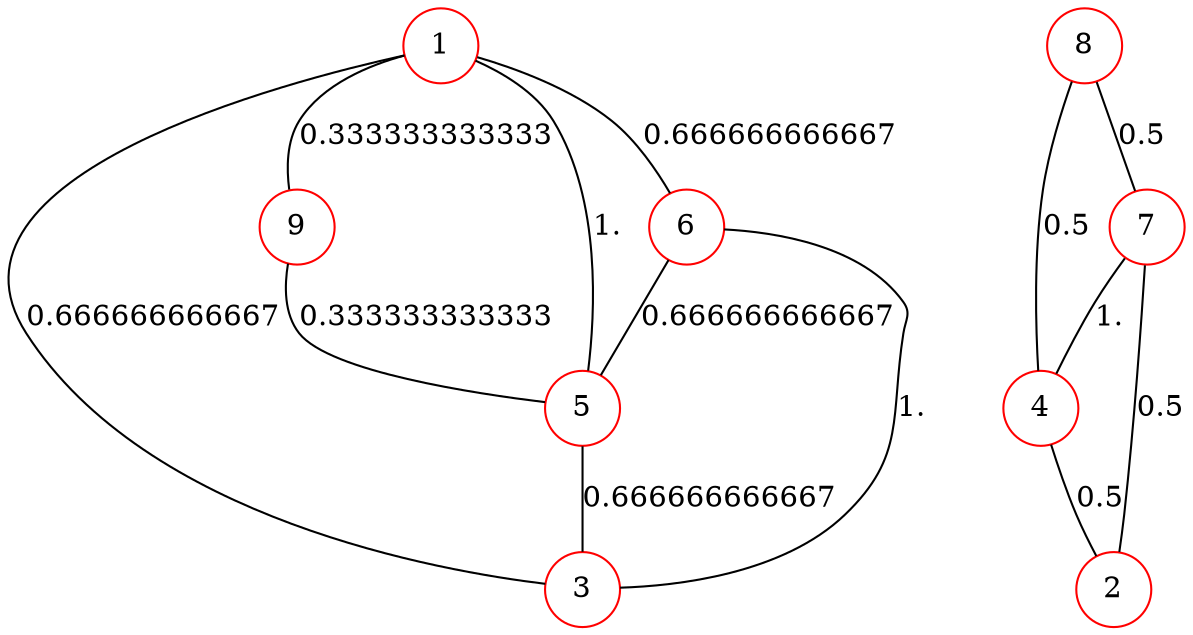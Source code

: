 graph G {
  9 [shape=circle, color="#FF0000", label="9", ];
  1 [shape=circle, color="#FF0000", label="1", ];
  4 [shape=circle, color="#FF0000", label="4", ];
  7 [shape=circle, color="#FF0000", label="7", ];
  8 [shape=circle, color="#FF0000", label="8", ];
  2 [shape=circle, color="#FF0000", label="2", ];
  3 [shape=circle, color="#FF0000", label="3", ];
  5 [shape=circle, color="#FF0000", label="5", ];
  6 [shape=circle, color="#FF0000", label="6", ];
  
  
  9 -- 5 [label="0.333333333333", ];
  1 -- 3 [label="0.666666666667", ];
  1 -- 5 [label="1.", ];
  1 -- 6 [label="0.666666666667", ];
  1 -- 9 [label="0.333333333333", ];
  4 -- 2 [label="0.5", ];
  7 -- 2 [label="0.5", ];
  7 -- 4 [label="1.", ];
  8 -- 4 [label="0.5", ];
  8 -- 7 [label="0.5", ];
  5 -- 3 [label="0.666666666667", ];
  6 -- 3 [label="1.", ];
  6 -- 5 [label="0.666666666667", ];
  
  }
